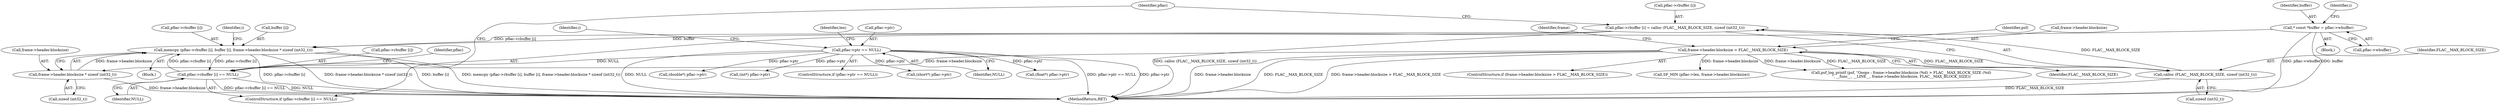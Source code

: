 digraph "0_libsndfile_60b234301adf258786d8b90be5c1d437fc8799e0@API" {
"1000224" [label="(Call,memcpy (pflac->rbuffer [i], buffer [i], frame->header.blocksize * sizeof (int32_t)))"];
"1000207" [label="(Call,pflac->rbuffer [i] == NULL)"];
"1000224" [label="(Call,memcpy (pflac->rbuffer [i], buffer [i], frame->header.blocksize * sizeof (int32_t)))"];
"1000214" [label="(Call,pflac->rbuffer [i] = calloc (FLAC__MAX_BLOCK_SIZE, sizeof (int32_t)))"];
"1000220" [label="(Call,calloc (FLAC__MAX_BLOCK_SIZE, sizeof (int32_t)))"];
"1000135" [label="(Call,frame->header.blocksize > FLAC__MAX_BLOCK_SIZE)"];
"1000121" [label="(Call,* const *buffer = pflac->wbuffer)"];
"1000233" [label="(Call,frame->header.blocksize * sizeof (int32_t))"];
"1000190" [label="(Call,pflac->ptr == NULL)"];
"1000123" [label="(Call,pflac->wbuffer)"];
"1000686" [label="(Call,(double*) pflac->ptr)"];
"1000213" [label="(Identifier,NULL)"];
"1000233" [label="(Call,frame->header.blocksize * sizeof (int32_t))"];
"1000475" [label="(Call,(int*) pflac->ptr)"];
"1000221" [label="(Identifier,FLAC__MAX_BLOCK_SIZE)"];
"1000141" [label="(Identifier,FLAC__MAX_BLOCK_SIZE)"];
"1000143" [label="(Call,psf_log_printf (psf, \"Ooops : frame->header.blocksize (%d) > FLAC__MAX_BLOCK_SIZE (%d)\n\", __func__, __LINE__, frame->header.blocksize, FLAC__MAX_BLOCK_SIZE))"];
"1000189" [label="(ControlStructure,if (pflac->ptr == NULL))"];
"1000285" [label="(Call,(short*) pflac->ptr)"];
"1000191" [label="(Call,pflac->ptr)"];
"1000214" [label="(Call,pflac->rbuffer [i] = calloc (FLAC__MAX_BLOCK_SIZE, sizeof (int32_t)))"];
"1000198" [label="(Identifier,i)"];
"1000194" [label="(Identifier,NULL)"];
"1000224" [label="(Call,memcpy (pflac->rbuffer [i], buffer [i], frame->header.blocksize * sizeof (int32_t)))"];
"1000220" [label="(Call,calloc (FLAC__MAX_BLOCK_SIZE, sizeof (int32_t)))"];
"1000190" [label="(Call,pflac->ptr == NULL)"];
"1000136" [label="(Call,frame->header.blocksize)"];
"1000121" [label="(Call,* const *buffer = pflac->wbuffer)"];
"1000239" [label="(Call,sizeof (int32_t))"];
"1000165" [label="(Identifier,frame)"];
"1000134" [label="(ControlStructure,if (frame->header.blocksize > FLAC__MAX_BLOCK_SIZE))"];
"1000217" [label="(Identifier,pflac)"];
"1000128" [label="(Identifier,i)"];
"1000206" [label="(ControlStructure,if (pflac->rbuffer [i] == NULL))"];
"1000247" [label="(Identifier,len)"];
"1000135" [label="(Call,frame->header.blocksize > FLAC__MAX_BLOCK_SIZE)"];
"1000222" [label="(Call,sizeof (int32_t))"];
"1000234" [label="(Call,frame->header.blocksize)"];
"1000230" [label="(Call,buffer [i])"];
"1000808" [label="(MethodReturn,RET)"];
"1000122" [label="(Identifier,buffer)"];
"1000105" [label="(Block,)"];
"1000225" [label="(Call,pflac->rbuffer [i])"];
"1000144" [label="(Identifier,psf)"];
"1000576" [label="(Call,(float*) pflac->ptr)"];
"1000215" [label="(Call,pflac->rbuffer [i])"];
"1000248" [label="(Call,SF_MIN (pflac->len, frame->header.blocksize))"];
"1000205" [label="(Block,)"];
"1000208" [label="(Call,pflac->rbuffer [i])"];
"1000207" [label="(Call,pflac->rbuffer [i] == NULL)"];
"1000204" [label="(Identifier,i)"];
"1000227" [label="(Identifier,pflac)"];
"1000224" -> "1000205"  [label="AST: "];
"1000224" -> "1000233"  [label="CFG: "];
"1000225" -> "1000224"  [label="AST: "];
"1000230" -> "1000224"  [label="AST: "];
"1000233" -> "1000224"  [label="AST: "];
"1000204" -> "1000224"  [label="CFG: "];
"1000224" -> "1000808"  [label="DDG: pflac->rbuffer [i]"];
"1000224" -> "1000808"  [label="DDG: frame->header.blocksize * sizeof (int32_t)"];
"1000224" -> "1000808"  [label="DDG: buffer [i]"];
"1000224" -> "1000808"  [label="DDG: memcpy (pflac->rbuffer [i], buffer [i], frame->header.blocksize * sizeof (int32_t))"];
"1000224" -> "1000207"  [label="DDG: pflac->rbuffer [i]"];
"1000207" -> "1000224"  [label="DDG: pflac->rbuffer [i]"];
"1000214" -> "1000224"  [label="DDG: pflac->rbuffer [i]"];
"1000121" -> "1000224"  [label="DDG: buffer"];
"1000233" -> "1000224"  [label="DDG: frame->header.blocksize"];
"1000207" -> "1000206"  [label="AST: "];
"1000207" -> "1000213"  [label="CFG: "];
"1000208" -> "1000207"  [label="AST: "];
"1000213" -> "1000207"  [label="AST: "];
"1000217" -> "1000207"  [label="CFG: "];
"1000227" -> "1000207"  [label="CFG: "];
"1000207" -> "1000808"  [label="DDG: pflac->rbuffer [i] == NULL"];
"1000207" -> "1000808"  [label="DDG: NULL"];
"1000190" -> "1000207"  [label="DDG: NULL"];
"1000214" -> "1000206"  [label="AST: "];
"1000214" -> "1000220"  [label="CFG: "];
"1000215" -> "1000214"  [label="AST: "];
"1000220" -> "1000214"  [label="AST: "];
"1000227" -> "1000214"  [label="CFG: "];
"1000214" -> "1000808"  [label="DDG: calloc (FLAC__MAX_BLOCK_SIZE, sizeof (int32_t))"];
"1000220" -> "1000214"  [label="DDG: FLAC__MAX_BLOCK_SIZE"];
"1000220" -> "1000222"  [label="CFG: "];
"1000221" -> "1000220"  [label="AST: "];
"1000222" -> "1000220"  [label="AST: "];
"1000220" -> "1000808"  [label="DDG: FLAC__MAX_BLOCK_SIZE"];
"1000135" -> "1000220"  [label="DDG: FLAC__MAX_BLOCK_SIZE"];
"1000135" -> "1000134"  [label="AST: "];
"1000135" -> "1000141"  [label="CFG: "];
"1000136" -> "1000135"  [label="AST: "];
"1000141" -> "1000135"  [label="AST: "];
"1000144" -> "1000135"  [label="CFG: "];
"1000165" -> "1000135"  [label="CFG: "];
"1000135" -> "1000808"  [label="DDG: FLAC__MAX_BLOCK_SIZE"];
"1000135" -> "1000808"  [label="DDG: frame->header.blocksize > FLAC__MAX_BLOCK_SIZE"];
"1000135" -> "1000808"  [label="DDG: frame->header.blocksize"];
"1000135" -> "1000143"  [label="DDG: frame->header.blocksize"];
"1000135" -> "1000143"  [label="DDG: FLAC__MAX_BLOCK_SIZE"];
"1000135" -> "1000233"  [label="DDG: frame->header.blocksize"];
"1000135" -> "1000248"  [label="DDG: frame->header.blocksize"];
"1000121" -> "1000105"  [label="AST: "];
"1000121" -> "1000123"  [label="CFG: "];
"1000122" -> "1000121"  [label="AST: "];
"1000123" -> "1000121"  [label="AST: "];
"1000128" -> "1000121"  [label="CFG: "];
"1000121" -> "1000808"  [label="DDG: pflac->wbuffer"];
"1000121" -> "1000808"  [label="DDG: buffer"];
"1000233" -> "1000239"  [label="CFG: "];
"1000234" -> "1000233"  [label="AST: "];
"1000239" -> "1000233"  [label="AST: "];
"1000233" -> "1000808"  [label="DDG: frame->header.blocksize"];
"1000190" -> "1000189"  [label="AST: "];
"1000190" -> "1000194"  [label="CFG: "];
"1000191" -> "1000190"  [label="AST: "];
"1000194" -> "1000190"  [label="AST: "];
"1000198" -> "1000190"  [label="CFG: "];
"1000247" -> "1000190"  [label="CFG: "];
"1000190" -> "1000808"  [label="DDG: NULL"];
"1000190" -> "1000808"  [label="DDG: pflac->ptr == NULL"];
"1000190" -> "1000808"  [label="DDG: pflac->ptr"];
"1000190" -> "1000285"  [label="DDG: pflac->ptr"];
"1000190" -> "1000475"  [label="DDG: pflac->ptr"];
"1000190" -> "1000576"  [label="DDG: pflac->ptr"];
"1000190" -> "1000686"  [label="DDG: pflac->ptr"];
}
